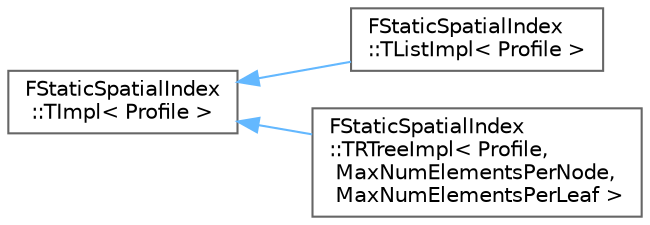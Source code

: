 digraph "Graphical Class Hierarchy"
{
 // INTERACTIVE_SVG=YES
 // LATEX_PDF_SIZE
  bgcolor="transparent";
  edge [fontname=Helvetica,fontsize=10,labelfontname=Helvetica,labelfontsize=10];
  node [fontname=Helvetica,fontsize=10,shape=box,height=0.2,width=0.4];
  rankdir="LR";
  Node0 [id="Node000000",label="FStaticSpatialIndex\l::TImpl\< Profile \>",height=0.2,width=0.4,color="grey40", fillcolor="white", style="filled",URL="$de/da0/classFStaticSpatialIndex_1_1TImpl.html",tooltip=" "];
  Node0 -> Node1 [id="edge5156_Node000000_Node000001",dir="back",color="steelblue1",style="solid",tooltip=" "];
  Node1 [id="Node000001",label="FStaticSpatialIndex\l::TListImpl\< Profile \>",height=0.2,width=0.4,color="grey40", fillcolor="white", style="filled",URL="$d2/da1/classFStaticSpatialIndex_1_1TListImpl.html",tooltip=" "];
  Node0 -> Node2 [id="edge5157_Node000000_Node000002",dir="back",color="steelblue1",style="solid",tooltip=" "];
  Node2 [id="Node000002",label="FStaticSpatialIndex\l::TRTreeImpl\< Profile,\l MaxNumElementsPerNode,\l MaxNumElementsPerLeaf \>",height=0.2,width=0.4,color="grey40", fillcolor="white", style="filled",URL="$df/d11/classFStaticSpatialIndex_1_1TRTreeImpl.html",tooltip=" "];
}
